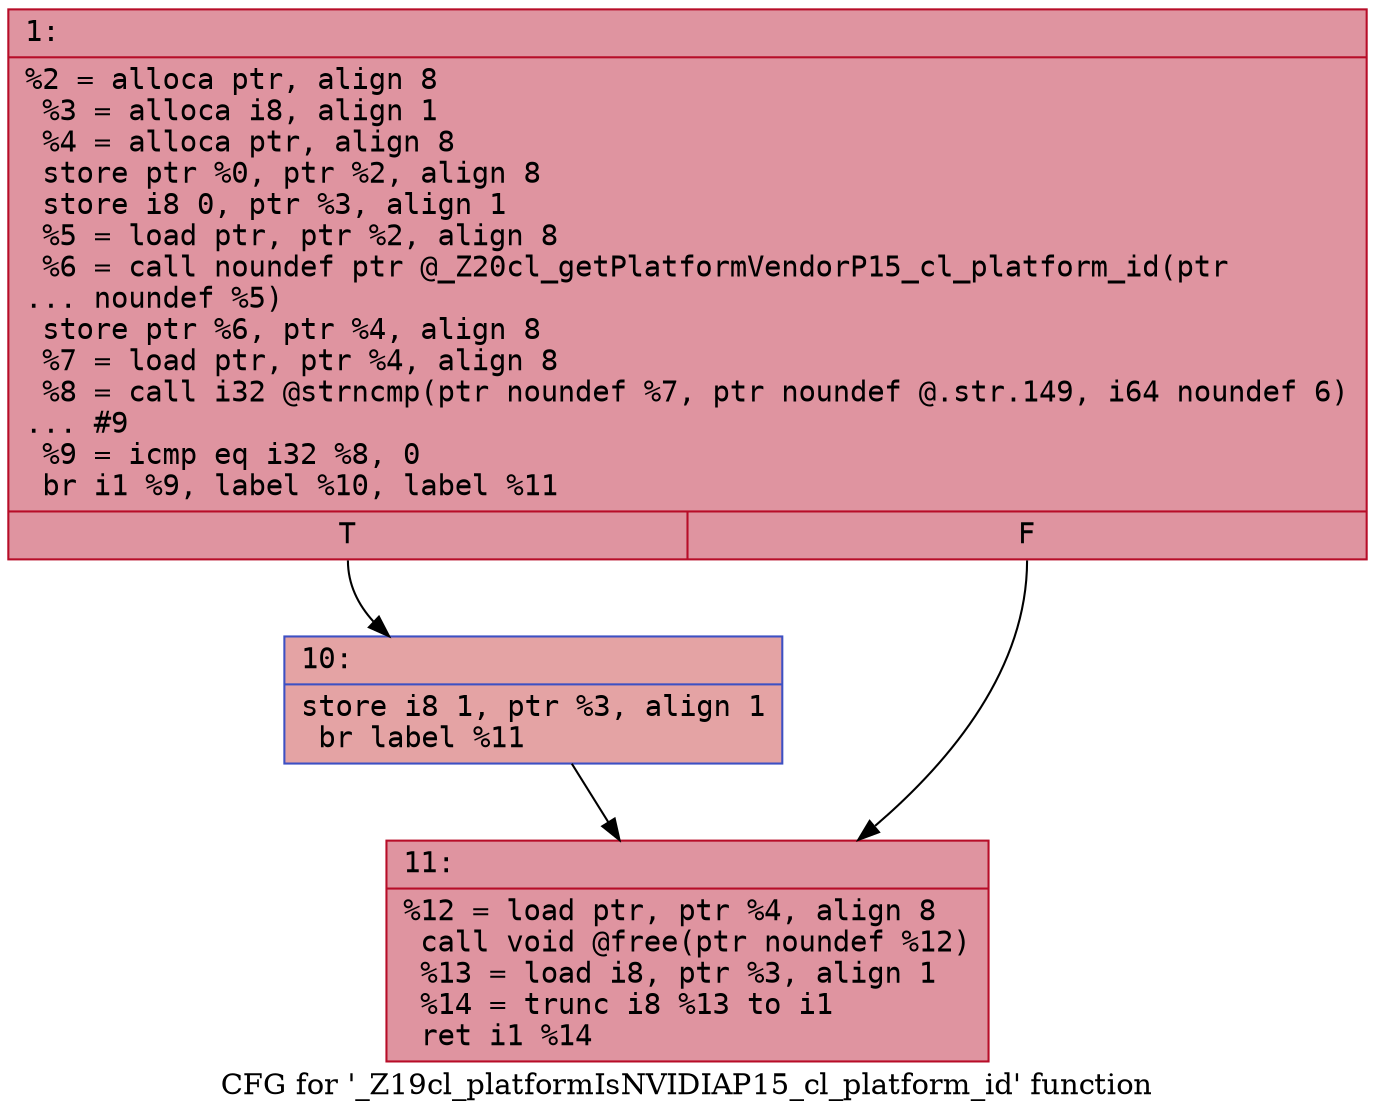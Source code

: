 digraph "CFG for '_Z19cl_platformIsNVIDIAP15_cl_platform_id' function" {
	label="CFG for '_Z19cl_platformIsNVIDIAP15_cl_platform_id' function";

	Node0x60000035e990 [shape=record,color="#b70d28ff", style=filled, fillcolor="#b70d2870" fontname="Courier",label="{1:\l|  %2 = alloca ptr, align 8\l  %3 = alloca i8, align 1\l  %4 = alloca ptr, align 8\l  store ptr %0, ptr %2, align 8\l  store i8 0, ptr %3, align 1\l  %5 = load ptr, ptr %2, align 8\l  %6 = call noundef ptr @_Z20cl_getPlatformVendorP15_cl_platform_id(ptr\l... noundef %5)\l  store ptr %6, ptr %4, align 8\l  %7 = load ptr, ptr %4, align 8\l  %8 = call i32 @strncmp(ptr noundef %7, ptr noundef @.str.149, i64 noundef 6)\l... #9\l  %9 = icmp eq i32 %8, 0\l  br i1 %9, label %10, label %11\l|{<s0>T|<s1>F}}"];
	Node0x60000035e990:s0 -> Node0x60000035e9e0[tooltip="1 -> 10\nProbability 37.50%" ];
	Node0x60000035e990:s1 -> Node0x60000035ea30[tooltip="1 -> 11\nProbability 62.50%" ];
	Node0x60000035e9e0 [shape=record,color="#3d50c3ff", style=filled, fillcolor="#c32e3170" fontname="Courier",label="{10:\l|  store i8 1, ptr %3, align 1\l  br label %11\l}"];
	Node0x60000035e9e0 -> Node0x60000035ea30[tooltip="10 -> 11\nProbability 100.00%" ];
	Node0x60000035ea30 [shape=record,color="#b70d28ff", style=filled, fillcolor="#b70d2870" fontname="Courier",label="{11:\l|  %12 = load ptr, ptr %4, align 8\l  call void @free(ptr noundef %12)\l  %13 = load i8, ptr %3, align 1\l  %14 = trunc i8 %13 to i1\l  ret i1 %14\l}"];
}
